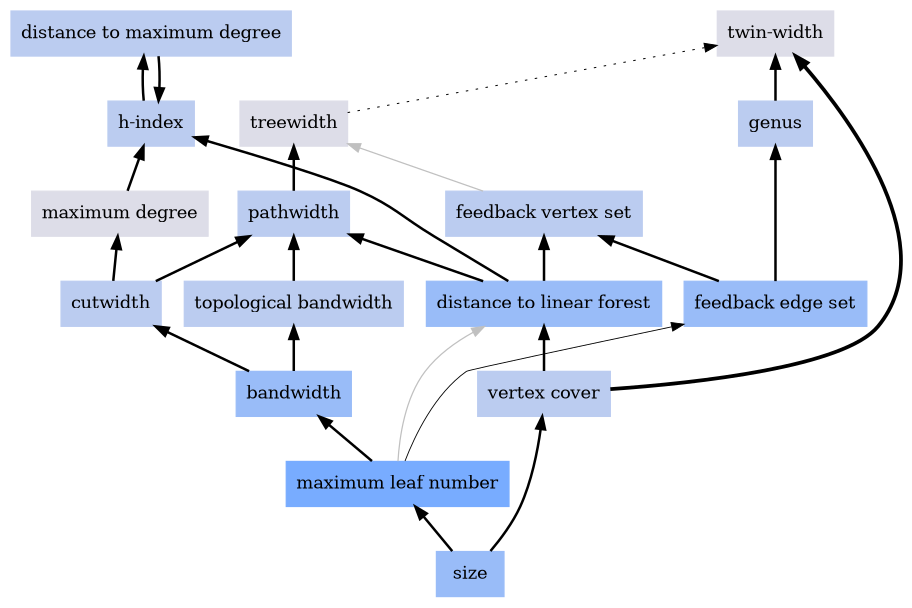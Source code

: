 digraph local_BN92vX {
	node [color=lightblue2 style=filled]
	margin=0.04 size="6,6"
	rankdir = BT
	"n_UyQ5yM" [label="maximum degree" URL="/parameters/html/UyQ5yM" color="#dddde8" shape=box]
	"n_TLx1pz" [label="cutwidth" URL="/parameters/html/TLx1pz" color="#bbccf0" shape=box]
	"n_GNTwUS" [label="h-index" URL="/parameters/html/GNTwUS" color="#bbccf0" shape=box]
	"n_OrH7et" [label="twin-width" URL="/parameters/html/OrH7et" color="#dddde8" shape=box]
	"n_F1NpDy" [label="size" URL="/parameters/html/F1NpDy" color="#99bcf8" shape=box]
	"n_gbaHdw" [label="genus" URL="/parameters/html/gbaHdw" color="#bbccf0" shape=box]
	"n_VHClqR" [label="pathwidth" URL="/parameters/html/VHClqR" color="#bbccf0" shape=box]
	"n_BN92vX" [label="maximum leaf number" URL="/parameters/html/BN92vX" color="#78acff" shape=box]
	"n_HTk9PZ" [label="feedback edge set" URL="/parameters/html/HTk9PZ" color="#99bcf8" shape=box]
	"n_yk7XP0" [label="distance to linear forest" URL="/parameters/html/yk7XP0" color="#99bcf8" shape=box]
	"n_GNOiyB" [label="feedback vertex set" URL="/parameters/html/GNOiyB" color="#bbccf0" shape=box]
	"n_kRR8zx" [label="distance to maximum degree" URL="/parameters/html/kRR8zx" color="#bbccf0" shape=box]
	"n_aP5a38" [label="bandwidth" URL="/parameters/html/aP5a38" color="#99bcf8" shape=box]
	"n_5Q7fuR" [label="treewidth" URL="/parameters/html/5Q7fuR" color="#dddde8" shape=box]
	"n_4lp9Yj" [label="vertex cover" URL="/parameters/html/4lp9Yj" color="#bbccf0" shape=box]
	"n_SnA7Eq" [label="topological bandwidth" URL="/parameters/html/SnA7Eq" color="#bbccf0" shape=box]
	"n_BN92vX" -> "n_HTk9PZ" [label="" decorate=true lblstyle="above, sloped" weight="20" penwidth="0.7"]
	"n_gbaHdw" -> "n_OrH7et" [label="" decorate=true lblstyle="above, sloped" weight="100" penwidth="2.0"]
	"n_HTk9PZ" -> "n_gbaHdw" [label="" decorate=true lblstyle="above, sloped" weight="100" penwidth="2.0"]
	"n_5Q7fuR" -> "n_OrH7et" [label="" decorate=true lblstyle="above, sloped" style="dotted" weight="1" penwidth="0.8"]
	"n_4lp9Yj" -> "n_yk7XP0" [label="" decorate=true lblstyle="above, sloped" weight="100" penwidth="2.0"]
	"n_BN92vX" -> "n_yk7XP0" [label="" decorate=true lblstyle="above, sloped" color="gray" weight="1"]
	"n_VHClqR" -> "n_5Q7fuR" [label="" decorate=true lblstyle="above, sloped" weight="100" penwidth="2.0"]
	"n_GNOiyB" -> "n_5Q7fuR" [label="" decorate=true lblstyle="above, sloped" color="gray" weight="1"]
	"n_yk7XP0" -> "n_GNOiyB" [label="" decorate=true lblstyle="above, sloped" weight="100" penwidth="2.0"]
	"n_yk7XP0" -> "n_GNTwUS" [label="" decorate=true lblstyle="above, sloped" weight="100" penwidth="2.0"]
	"n_yk7XP0" -> "n_VHClqR" [label="" decorate=true lblstyle="above, sloped" weight="100" penwidth="2.0"]
	"n_HTk9PZ" -> "n_GNOiyB" [label="" decorate=true lblstyle="above, sloped" weight="100" penwidth="2.0"]
	"n_GNTwUS" -> "n_kRR8zx" [label="" decorate=true lblstyle="above, sloped" weight="100" penwidth="2.0"]
	"n_SnA7Eq" -> "n_VHClqR" [label="" decorate=true lblstyle="above, sloped" weight="100" penwidth="2.0"]
	"n_UyQ5yM" -> "n_GNTwUS" [label="" decorate=true lblstyle="above, sloped" weight="100" penwidth="2.0"]
	"n_aP5a38" -> "n_TLx1pz" [label="" decorate=true lblstyle="above, sloped" weight="100" penwidth="2.0"]
	"n_4lp9Yj" -> "n_OrH7et" [label="" decorate=true lblstyle="above, sloped" weight="100" penwidth="3.0"]
	"n_TLx1pz" -> "n_UyQ5yM" [label="" decorate=true lblstyle="above, sloped" weight="100" penwidth="2.0"]
	"n_F1NpDy" -> "n_4lp9Yj" [label="" decorate=true lblstyle="above, sloped" weight="100" penwidth="2.0"]
	"n_TLx1pz" -> "n_VHClqR" [label="" decorate=true lblstyle="above, sloped" weight="100" penwidth="2.0"]
	"n_F1NpDy" -> "n_BN92vX" [label="" decorate=true lblstyle="above, sloped" weight="100" penwidth="2.0"]
	"n_aP5a38" -> "n_SnA7Eq" [label="" decorate=true lblstyle="above, sloped" weight="100" penwidth="2.0"]
	"n_BN92vX" -> "n_aP5a38" [label="" decorate=true lblstyle="above, sloped" weight="100" penwidth="2.0"]
	"n_kRR8zx" -> "n_GNTwUS" [label="" decorate=true lblstyle="above, sloped" weight="100" penwidth="2.0"]
}
